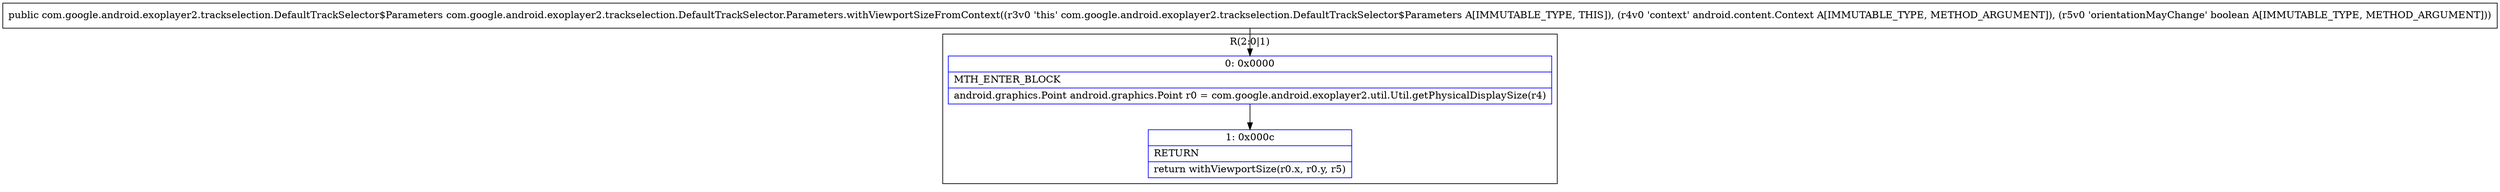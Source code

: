 digraph "CFG forcom.google.android.exoplayer2.trackselection.DefaultTrackSelector.Parameters.withViewportSizeFromContext(Landroid\/content\/Context;Z)Lcom\/google\/android\/exoplayer2\/trackselection\/DefaultTrackSelector$Parameters;" {
subgraph cluster_Region_336972294 {
label = "R(2:0|1)";
node [shape=record,color=blue];
Node_0 [shape=record,label="{0\:\ 0x0000|MTH_ENTER_BLOCK\l|android.graphics.Point android.graphics.Point r0 = com.google.android.exoplayer2.util.Util.getPhysicalDisplaySize(r4)\l}"];
Node_1 [shape=record,label="{1\:\ 0x000c|RETURN\l|return withViewportSize(r0.x, r0.y, r5)\l}"];
}
MethodNode[shape=record,label="{public com.google.android.exoplayer2.trackselection.DefaultTrackSelector$Parameters com.google.android.exoplayer2.trackselection.DefaultTrackSelector.Parameters.withViewportSizeFromContext((r3v0 'this' com.google.android.exoplayer2.trackselection.DefaultTrackSelector$Parameters A[IMMUTABLE_TYPE, THIS]), (r4v0 'context' android.content.Context A[IMMUTABLE_TYPE, METHOD_ARGUMENT]), (r5v0 'orientationMayChange' boolean A[IMMUTABLE_TYPE, METHOD_ARGUMENT])) }"];
MethodNode -> Node_0;
Node_0 -> Node_1;
}

